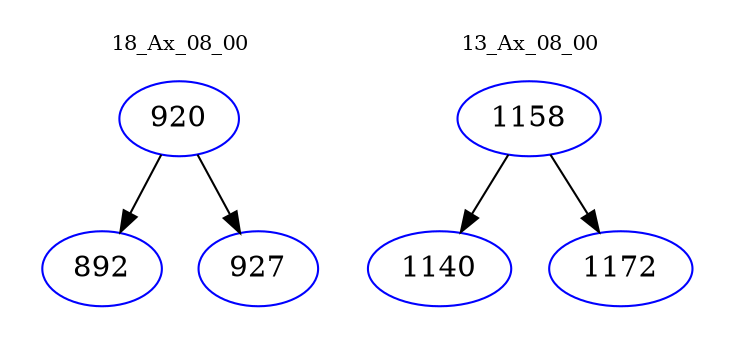 digraph{
subgraph cluster_0 {
color = white
label = "18_Ax_08_00";
fontsize=10;
T0_920 [label="920", color="blue"]
T0_920 -> T0_892 [color="black"]
T0_892 [label="892", color="blue"]
T0_920 -> T0_927 [color="black"]
T0_927 [label="927", color="blue"]
}
subgraph cluster_1 {
color = white
label = "13_Ax_08_00";
fontsize=10;
T1_1158 [label="1158", color="blue"]
T1_1158 -> T1_1140 [color="black"]
T1_1140 [label="1140", color="blue"]
T1_1158 -> T1_1172 [color="black"]
T1_1172 [label="1172", color="blue"]
}
}
